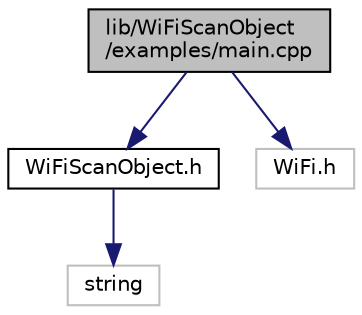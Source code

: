 digraph "lib/WiFiScanObject/examples/main.cpp"
{
 // LATEX_PDF_SIZE
  edge [fontname="Helvetica",fontsize="10",labelfontname="Helvetica",labelfontsize="10"];
  node [fontname="Helvetica",fontsize="10",shape=record];
  Node1 [label="lib/WiFiScanObject\l/examples/main.cpp",height=0.2,width=0.4,color="black", fillcolor="grey75", style="filled", fontcolor="black",tooltip="example for the 'WiFiScan' -lib for this project"];
  Node1 -> Node2 [color="midnightblue",fontsize="10",style="solid",fontname="Helvetica"];
  Node2 [label="WiFiScanObject.h",height=0.2,width=0.4,color="black", fillcolor="white", style="filled",URL="$_wi_fi_scan_object_8h.html",tooltip=" "];
  Node2 -> Node3 [color="midnightblue",fontsize="10",style="solid",fontname="Helvetica"];
  Node3 [label="string",height=0.2,width=0.4,color="grey75", fillcolor="white", style="filled",tooltip=" "];
  Node1 -> Node4 [color="midnightblue",fontsize="10",style="solid",fontname="Helvetica"];
  Node4 [label="WiFi.h",height=0.2,width=0.4,color="grey75", fillcolor="white", style="filled",tooltip=" "];
}
